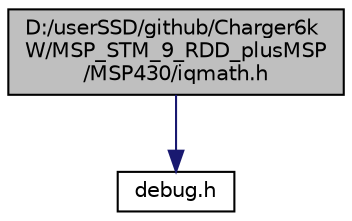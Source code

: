digraph "D:/userSSD/github/Charger6kW/MSP_STM_9_RDD_plusMSP/MSP430/iqmath.h"
{
 // LATEX_PDF_SIZE
  edge [fontname="Helvetica",fontsize="10",labelfontname="Helvetica",labelfontsize="10"];
  node [fontname="Helvetica",fontsize="10",shape=record];
  Node1 [label="D:/userSSD/github/Charger6k\lW/MSP_STM_9_RDD_plusMSP\l/MSP430/iqmath.h",height=0.2,width=0.4,color="black", fillcolor="grey75", style="filled", fontcolor="black",tooltip=" "];
  Node1 -> Node2 [color="midnightblue",fontsize="10",style="solid"];
  Node2 [label="debug.h",height=0.2,width=0.4,color="black", fillcolor="white", style="filled",URL="$debug_8h.html",tooltip=" "];
}
